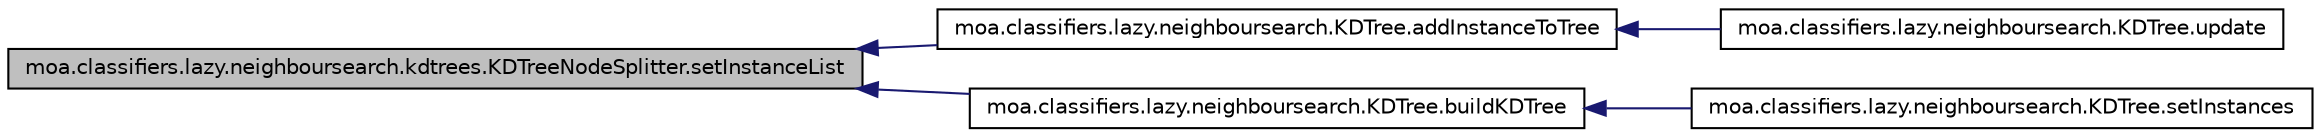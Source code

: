 digraph G
{
  edge [fontname="Helvetica",fontsize="10",labelfontname="Helvetica",labelfontsize="10"];
  node [fontname="Helvetica",fontsize="10",shape=record];
  rankdir=LR;
  Node1 [label="moa.classifiers.lazy.neighboursearch.kdtrees.KDTreeNodeSplitter.setInstanceList",height=0.2,width=0.4,color="black", fillcolor="grey75", style="filled" fontcolor="black"];
  Node1 -> Node2 [dir=back,color="midnightblue",fontsize="10",style="solid",fontname="Helvetica"];
  Node2 [label="moa.classifiers.lazy.neighboursearch.KDTree.addInstanceToTree",height=0.2,width=0.4,color="black", fillcolor="white", style="filled",URL="$classmoa_1_1classifiers_1_1lazy_1_1neighboursearch_1_1KDTree.html#a6641f4b3339242c2f9a6312c6358496c",tooltip="Recursively adds an instance to the tree starting from the supplied KDTreeNode."];
  Node2 -> Node3 [dir=back,color="midnightblue",fontsize="10",style="solid",fontname="Helvetica"];
  Node3 [label="moa.classifiers.lazy.neighboursearch.KDTree.update",height=0.2,width=0.4,color="black", fillcolor="white", style="filled",URL="$classmoa_1_1classifiers_1_1lazy_1_1neighboursearch_1_1KDTree.html#a18df0a0c0a1c1c62947feddb0aebe811",tooltip="Adds one instance to the KDTree."];
  Node1 -> Node4 [dir=back,color="midnightblue",fontsize="10",style="solid",fontname="Helvetica"];
  Node4 [label="moa.classifiers.lazy.neighboursearch.KDTree.buildKDTree",height=0.2,width=0.4,color="black", fillcolor="white", style="filled",URL="$classmoa_1_1classifiers_1_1lazy_1_1neighboursearch_1_1KDTree.html#add9af014556f5230ca5f038c9f8ca4bb",tooltip="Builds the KDTree on the supplied set of instances/points."];
  Node4 -> Node5 [dir=back,color="midnightblue",fontsize="10",style="solid",fontname="Helvetica"];
  Node5 [label="moa.classifiers.lazy.neighboursearch.KDTree.setInstances",height=0.2,width=0.4,color="black", fillcolor="white", style="filled",URL="$classmoa_1_1classifiers_1_1lazy_1_1neighboursearch_1_1KDTree.html#af220a59e6c7342d42b7e36da82d00af4",tooltip="Builds the KDTree on the given set of instances."];
}
